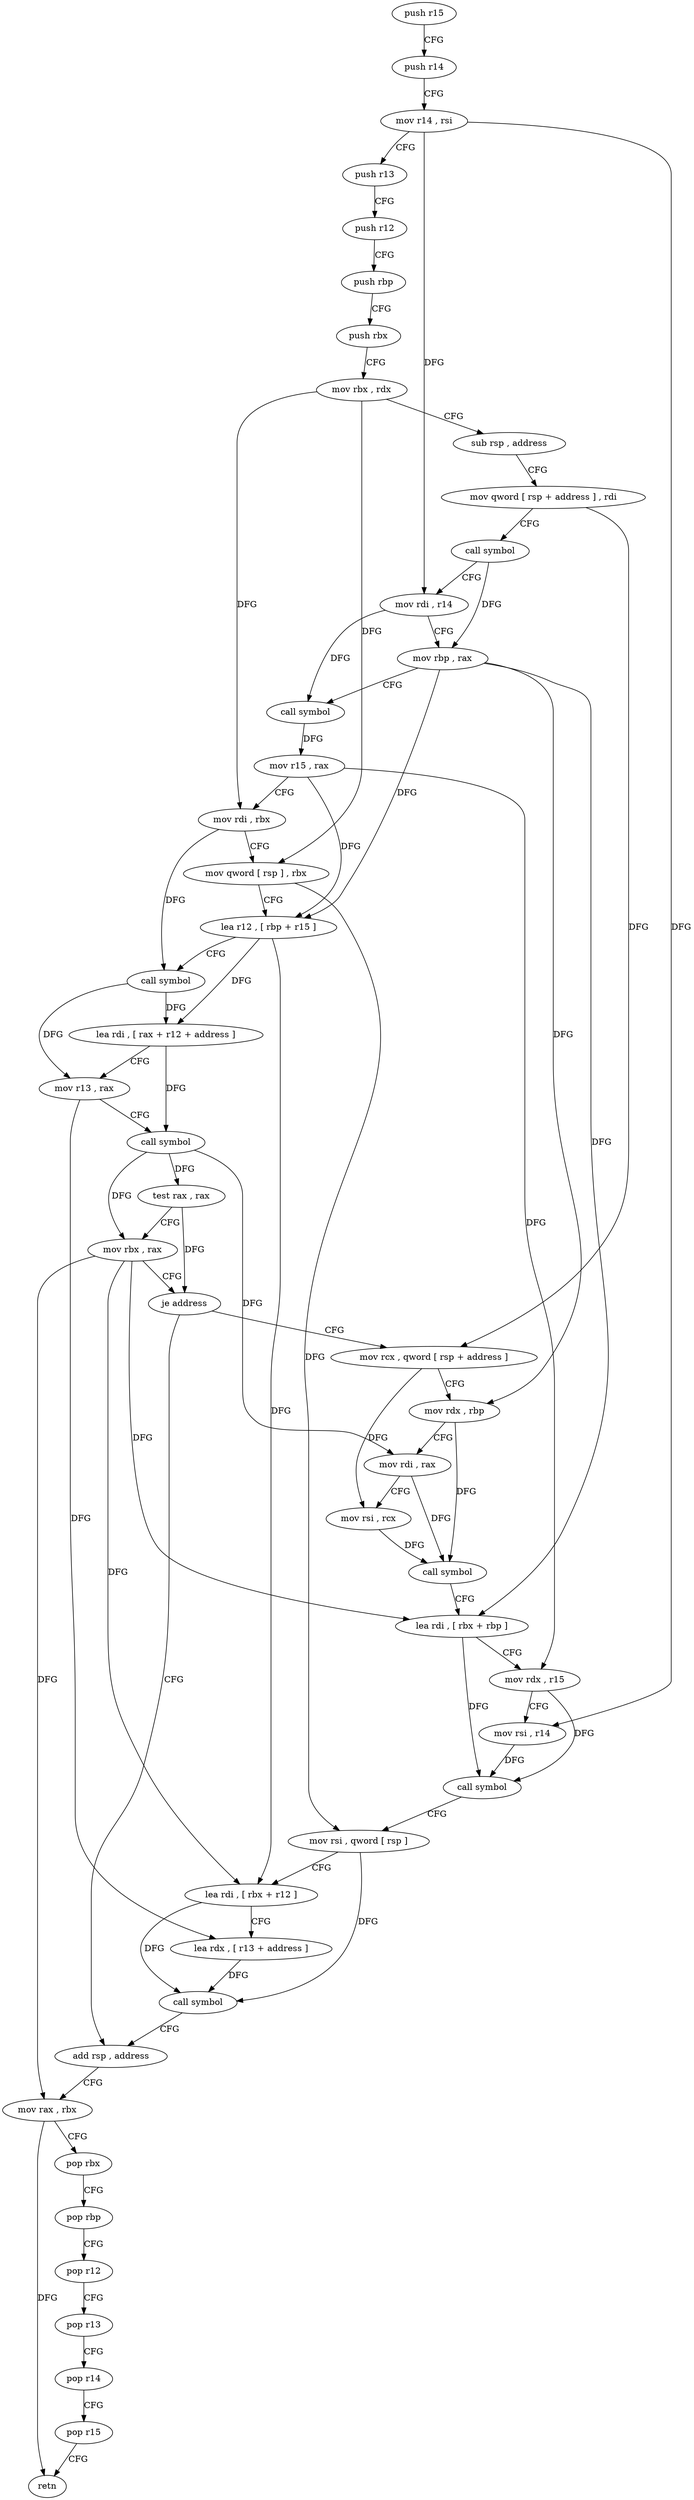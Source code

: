 digraph "func" {
"82624" [label = "push r15" ]
"82626" [label = "push r14" ]
"82628" [label = "mov r14 , rsi" ]
"82631" [label = "push r13" ]
"82633" [label = "push r12" ]
"82635" [label = "push rbp" ]
"82636" [label = "push rbx" ]
"82637" [label = "mov rbx , rdx" ]
"82640" [label = "sub rsp , address" ]
"82644" [label = "mov qword [ rsp + address ] , rdi" ]
"82649" [label = "call symbol" ]
"82654" [label = "mov rdi , r14" ]
"82657" [label = "mov rbp , rax" ]
"82660" [label = "call symbol" ]
"82665" [label = "mov r15 , rax" ]
"82668" [label = "mov rdi , rbx" ]
"82671" [label = "mov qword [ rsp ] , rbx" ]
"82675" [label = "lea r12 , [ rbp + r15 ]" ]
"82680" [label = "call symbol" ]
"82685" [label = "lea rdi , [ rax + r12 + address ]" ]
"82690" [label = "mov r13 , rax" ]
"82693" [label = "call symbol" ]
"82698" [label = "test rax , rax" ]
"82701" [label = "mov rbx , rax" ]
"82704" [label = "je address" ]
"82757" [label = "add rsp , address" ]
"82706" [label = "mov rcx , qword [ rsp + address ]" ]
"82761" [label = "mov rax , rbx" ]
"82764" [label = "pop rbx" ]
"82765" [label = "pop rbp" ]
"82766" [label = "pop r12" ]
"82768" [label = "pop r13" ]
"82770" [label = "pop r14" ]
"82772" [label = "pop r15" ]
"82774" [label = "retn" ]
"82711" [label = "mov rdx , rbp" ]
"82714" [label = "mov rdi , rax" ]
"82717" [label = "mov rsi , rcx" ]
"82720" [label = "call symbol" ]
"82725" [label = "lea rdi , [ rbx + rbp ]" ]
"82729" [label = "mov rdx , r15" ]
"82732" [label = "mov rsi , r14" ]
"82735" [label = "call symbol" ]
"82740" [label = "mov rsi , qword [ rsp ]" ]
"82744" [label = "lea rdi , [ rbx + r12 ]" ]
"82748" [label = "lea rdx , [ r13 + address ]" ]
"82752" [label = "call symbol" ]
"82624" -> "82626" [ label = "CFG" ]
"82626" -> "82628" [ label = "CFG" ]
"82628" -> "82631" [ label = "CFG" ]
"82628" -> "82654" [ label = "DFG" ]
"82628" -> "82732" [ label = "DFG" ]
"82631" -> "82633" [ label = "CFG" ]
"82633" -> "82635" [ label = "CFG" ]
"82635" -> "82636" [ label = "CFG" ]
"82636" -> "82637" [ label = "CFG" ]
"82637" -> "82640" [ label = "CFG" ]
"82637" -> "82668" [ label = "DFG" ]
"82637" -> "82671" [ label = "DFG" ]
"82640" -> "82644" [ label = "CFG" ]
"82644" -> "82649" [ label = "CFG" ]
"82644" -> "82706" [ label = "DFG" ]
"82649" -> "82654" [ label = "CFG" ]
"82649" -> "82657" [ label = "DFG" ]
"82654" -> "82657" [ label = "CFG" ]
"82654" -> "82660" [ label = "DFG" ]
"82657" -> "82660" [ label = "CFG" ]
"82657" -> "82675" [ label = "DFG" ]
"82657" -> "82711" [ label = "DFG" ]
"82657" -> "82725" [ label = "DFG" ]
"82660" -> "82665" [ label = "DFG" ]
"82665" -> "82668" [ label = "CFG" ]
"82665" -> "82675" [ label = "DFG" ]
"82665" -> "82729" [ label = "DFG" ]
"82668" -> "82671" [ label = "CFG" ]
"82668" -> "82680" [ label = "DFG" ]
"82671" -> "82675" [ label = "CFG" ]
"82671" -> "82740" [ label = "DFG" ]
"82675" -> "82680" [ label = "CFG" ]
"82675" -> "82685" [ label = "DFG" ]
"82675" -> "82744" [ label = "DFG" ]
"82680" -> "82685" [ label = "DFG" ]
"82680" -> "82690" [ label = "DFG" ]
"82685" -> "82690" [ label = "CFG" ]
"82685" -> "82693" [ label = "DFG" ]
"82690" -> "82693" [ label = "CFG" ]
"82690" -> "82748" [ label = "DFG" ]
"82693" -> "82698" [ label = "DFG" ]
"82693" -> "82701" [ label = "DFG" ]
"82693" -> "82714" [ label = "DFG" ]
"82698" -> "82701" [ label = "CFG" ]
"82698" -> "82704" [ label = "DFG" ]
"82701" -> "82704" [ label = "CFG" ]
"82701" -> "82761" [ label = "DFG" ]
"82701" -> "82725" [ label = "DFG" ]
"82701" -> "82744" [ label = "DFG" ]
"82704" -> "82757" [ label = "CFG" ]
"82704" -> "82706" [ label = "CFG" ]
"82757" -> "82761" [ label = "CFG" ]
"82706" -> "82711" [ label = "CFG" ]
"82706" -> "82717" [ label = "DFG" ]
"82761" -> "82764" [ label = "CFG" ]
"82761" -> "82774" [ label = "DFG" ]
"82764" -> "82765" [ label = "CFG" ]
"82765" -> "82766" [ label = "CFG" ]
"82766" -> "82768" [ label = "CFG" ]
"82768" -> "82770" [ label = "CFG" ]
"82770" -> "82772" [ label = "CFG" ]
"82772" -> "82774" [ label = "CFG" ]
"82711" -> "82714" [ label = "CFG" ]
"82711" -> "82720" [ label = "DFG" ]
"82714" -> "82717" [ label = "CFG" ]
"82714" -> "82720" [ label = "DFG" ]
"82717" -> "82720" [ label = "DFG" ]
"82720" -> "82725" [ label = "CFG" ]
"82725" -> "82729" [ label = "CFG" ]
"82725" -> "82735" [ label = "DFG" ]
"82729" -> "82732" [ label = "CFG" ]
"82729" -> "82735" [ label = "DFG" ]
"82732" -> "82735" [ label = "DFG" ]
"82735" -> "82740" [ label = "CFG" ]
"82740" -> "82744" [ label = "CFG" ]
"82740" -> "82752" [ label = "DFG" ]
"82744" -> "82748" [ label = "CFG" ]
"82744" -> "82752" [ label = "DFG" ]
"82748" -> "82752" [ label = "DFG" ]
"82752" -> "82757" [ label = "CFG" ]
}
